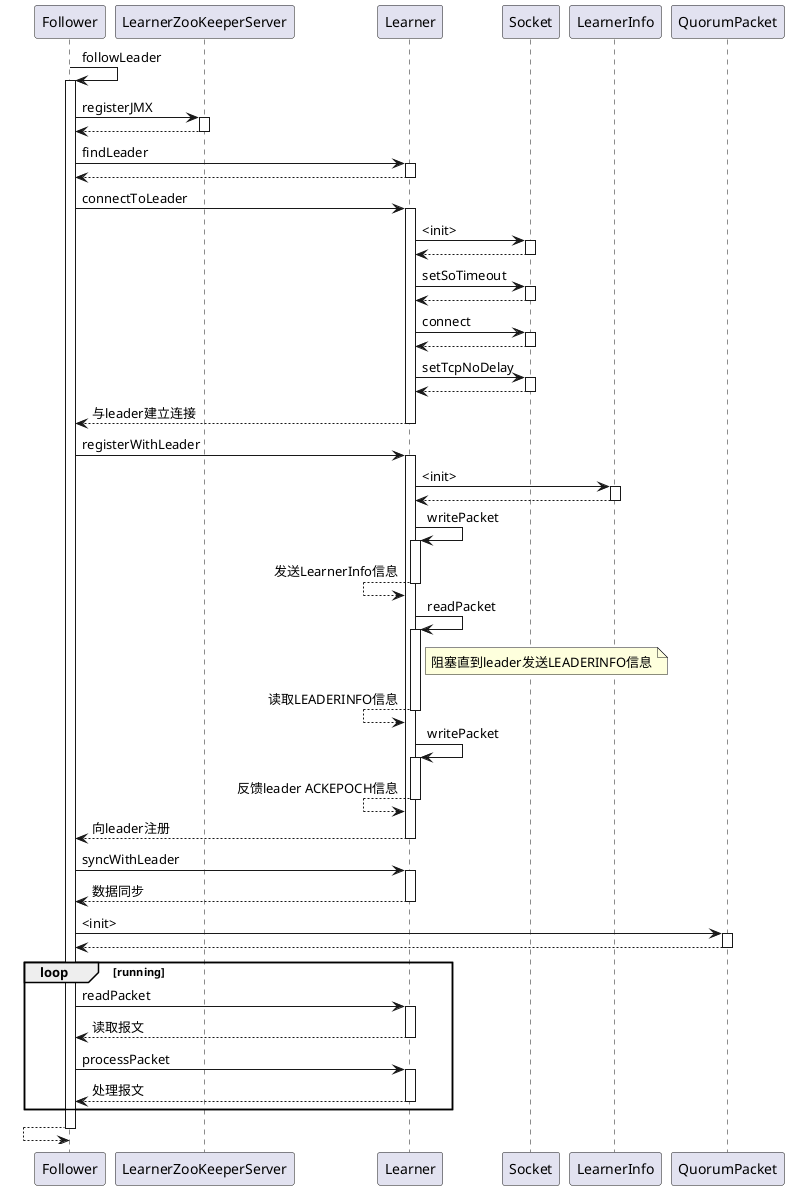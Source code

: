 @startuml

Follower->Follower:followLeader
activate Follower

    Follower->LearnerZooKeeperServer:registerJMX
    activate LearnerZooKeeperServer
    Follower<--LearnerZooKeeperServer:
    deactivate LearnerZooKeeperServer

    Follower->Learner:findLeader
    activate Learner
    Follower<--Learner:
    deactivate Learner

    Follower->Learner:connectToLeader
    activate Learner
        Learner->Socket:<init>
        activate Socket
        Learner<--Socket:
        deactivate Socket

        Learner->Socket:setSoTimeout
        activate Socket
        Learner<--Socket:
        deactivate Socket

        Learner->Socket:connect
        activate Socket
        Learner<--Socket:
        deactivate Socket

        Learner->Socket:setTcpNoDelay
        activate Socket
        Learner<--Socket:
        deactivate Socket
    Follower<--Learner:与leader建立连接
    deactivate Learner

    Follower->Learner:registerWithLeader
    activate Learner
        Learner->LearnerInfo:<init>
        activate LearnerInfo
        Learner<--LearnerInfo:
        deactivate LearnerInfo

        Learner->Learner:writePacket
        activate Learner
        Learner<--Learner:发送LearnerInfo信息
        deactivate Learner

         Learner->Learner:readPacket
         activate Learner
         note right of Learner: 阻塞直到leader发送LEADERINFO信息
         Learner<--Learner:读取LEADERINFO信息
         deactivate Learner

        Learner->Learner:writePacket
        activate Learner
        Learner<--Learner:反馈leader ACKEPOCH信息
        deactivate Learner

    Follower<--Learner:向leader注册
    deactivate Learner

    Follower->Learner:syncWithLeader
    activate Learner
    Follower<--Learner:数据同步
    deactivate Learner

    Follower->QuorumPacket:<init>
    activate QuorumPacket
    Follower<--QuorumPacket:
    deactivate QuorumPacket

    loop running
        Follower->Learner:readPacket
        activate Learner
        Follower<--Learner:读取报文
        deactivate Learner

        Follower->Learner:processPacket
        activate Learner
        Follower<--Learner:处理报文
        deactivate Learner
    end


Follower<--Follower:
deactivate Follower

@enduml